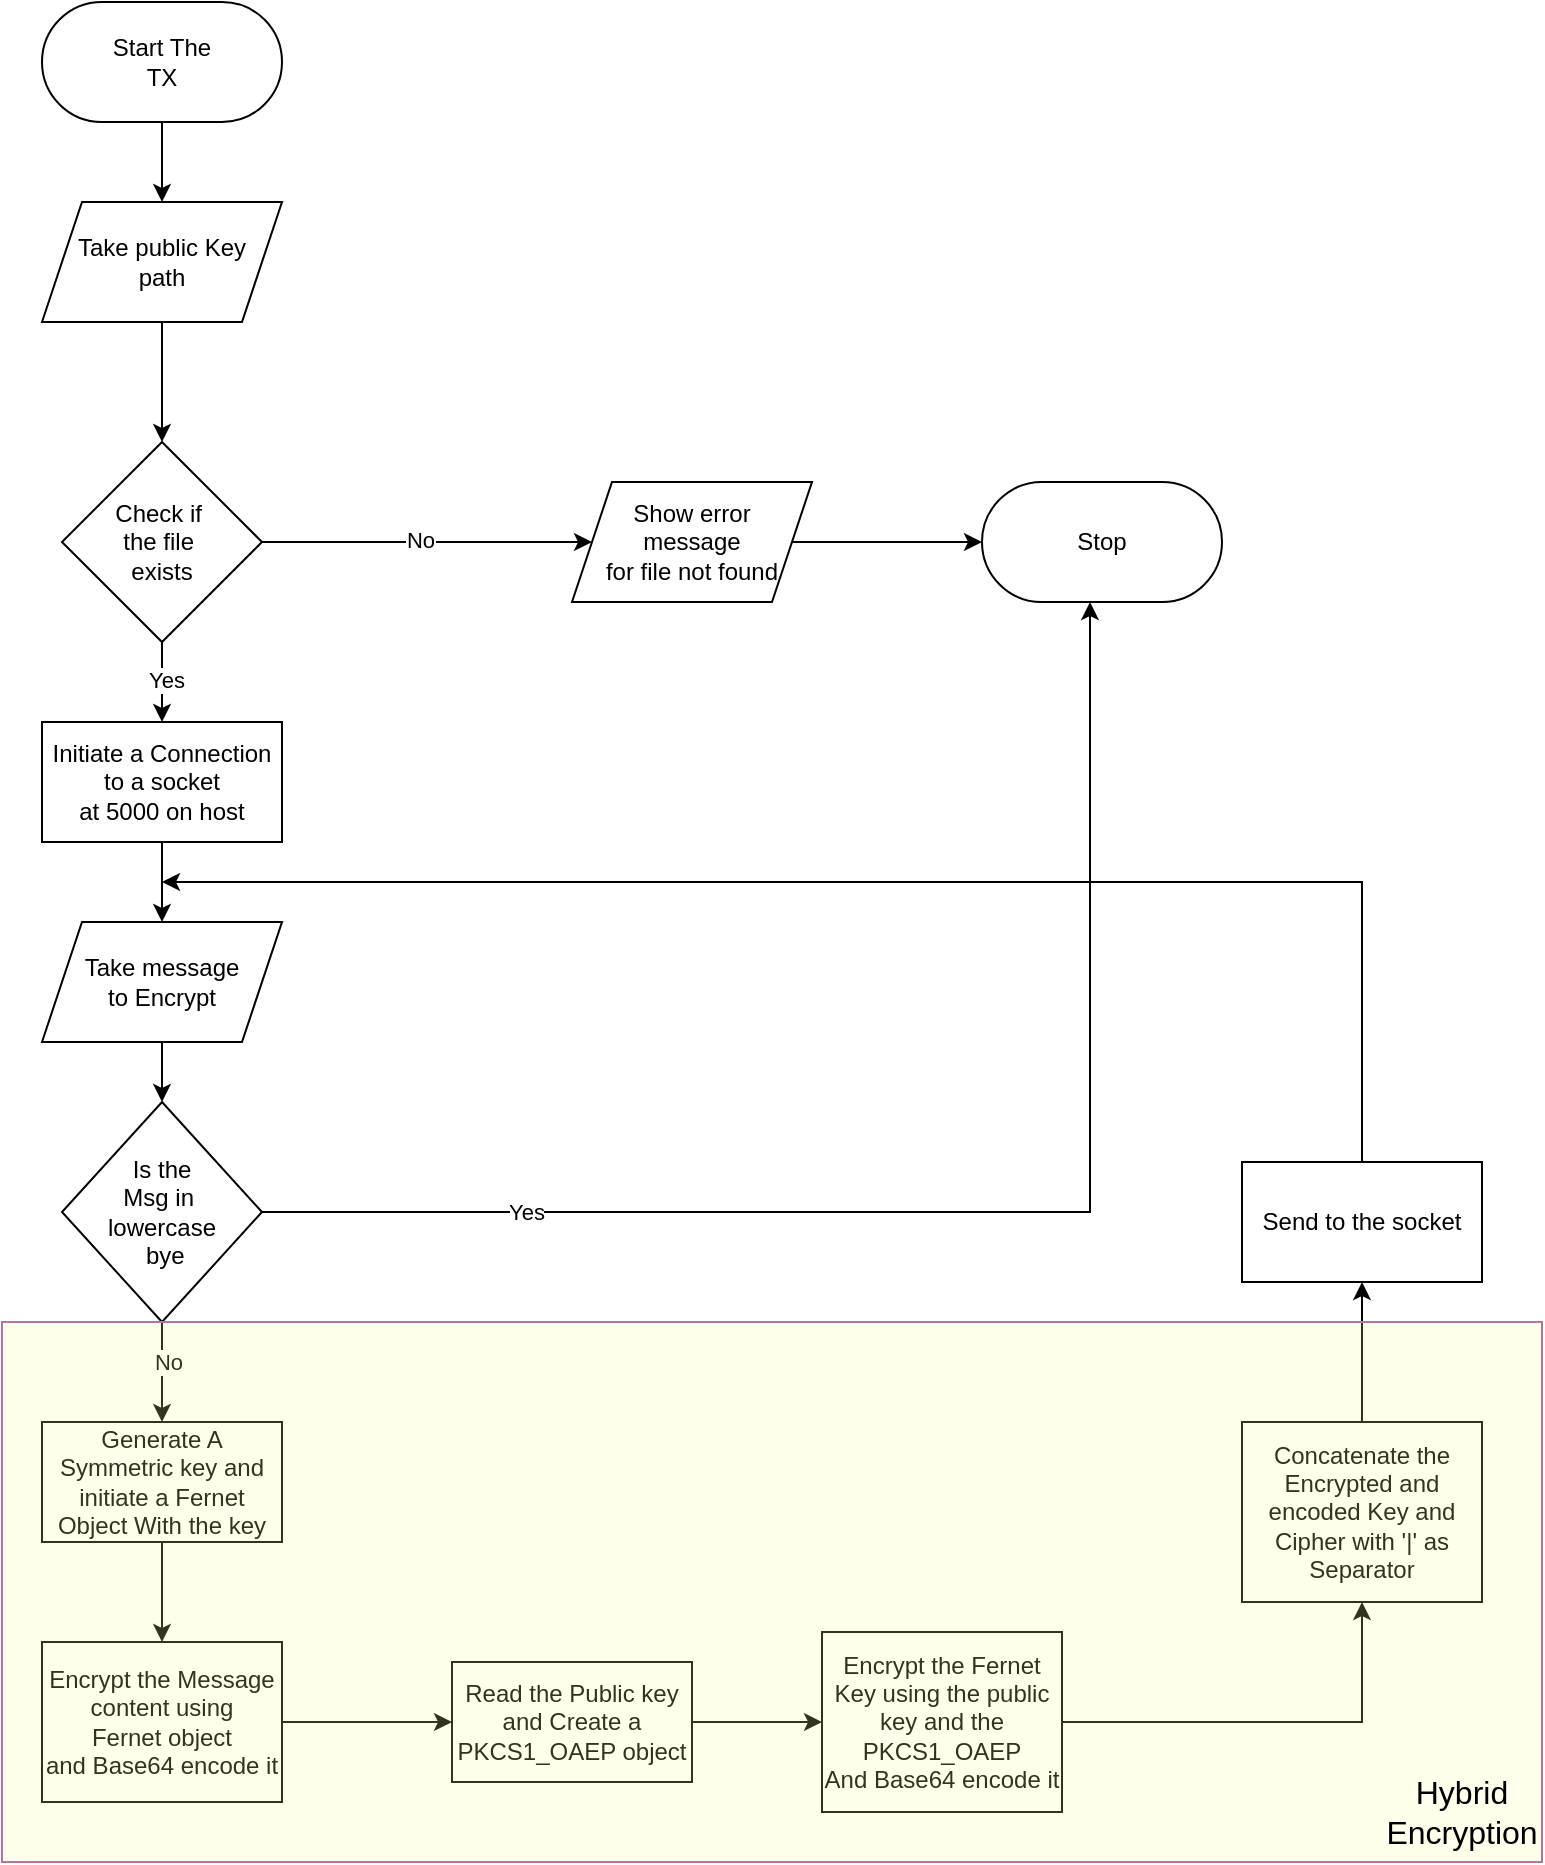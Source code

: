 <mxfile version="24.2.5" type="github">
  <diagram name="Page-1" id="AWSqJMXoxMdmLD9dW5Tx">
    <mxGraphModel dx="1708" dy="994" grid="1" gridSize="10" guides="1" tooltips="1" connect="1" arrows="1" fold="1" page="1" pageScale="1" pageWidth="850" pageHeight="1100" math="0" shadow="0">
      <root>
        <mxCell id="0" />
        <mxCell id="1" parent="0" />
        <mxCell id="4wCSLfVInh1E1HbaiNqu-13" style="edgeStyle=orthogonalEdgeStyle;rounded=0;orthogonalLoop=1;jettySize=auto;html=1;" parent="1" source="4wCSLfVInh1E1HbaiNqu-2" target="4wCSLfVInh1E1HbaiNqu-5" edge="1">
          <mxGeometry relative="1" as="geometry" />
        </mxCell>
        <mxCell id="4wCSLfVInh1E1HbaiNqu-2" value="Start The&lt;br&gt;TX" style="rounded=1;whiteSpace=wrap;html=1;arcSize=50;" parent="1" vertex="1">
          <mxGeometry x="100" y="30" width="120" height="60" as="geometry" />
        </mxCell>
        <mxCell id="4wCSLfVInh1E1HbaiNqu-7" style="edgeStyle=orthogonalEdgeStyle;rounded=0;orthogonalLoop=1;jettySize=auto;html=1;entryX=0.5;entryY=0;entryDx=0;entryDy=0;" parent="1" source="4wCSLfVInh1E1HbaiNqu-5" target="4wCSLfVInh1E1HbaiNqu-6" edge="1">
          <mxGeometry relative="1" as="geometry" />
        </mxCell>
        <mxCell id="4wCSLfVInh1E1HbaiNqu-5" value="Take public Key &lt;br&gt;path" style="shape=parallelogram;perimeter=parallelogramPerimeter;whiteSpace=wrap;html=1;fixedSize=1;" parent="1" vertex="1">
          <mxGeometry x="100" y="130" width="120" height="60" as="geometry" />
        </mxCell>
        <mxCell id="4wCSLfVInh1E1HbaiNqu-9" style="edgeStyle=orthogonalEdgeStyle;rounded=0;orthogonalLoop=1;jettySize=auto;html=1;" parent="1" source="4wCSLfVInh1E1HbaiNqu-6" target="4wCSLfVInh1E1HbaiNqu-14" edge="1">
          <mxGeometry relative="1" as="geometry">
            <mxPoint x="360" y="300" as="targetPoint" />
          </mxGeometry>
        </mxCell>
        <mxCell id="4wCSLfVInh1E1HbaiNqu-10" value="No" style="edgeLabel;html=1;align=center;verticalAlign=middle;resizable=0;points=[];" parent="4wCSLfVInh1E1HbaiNqu-9" vertex="1" connectable="0">
          <mxGeometry x="-0.046" y="1" relative="1" as="geometry">
            <mxPoint as="offset" />
          </mxGeometry>
        </mxCell>
        <mxCell id="4wCSLfVInh1E1HbaiNqu-21" style="edgeStyle=orthogonalEdgeStyle;rounded=0;orthogonalLoop=1;jettySize=auto;html=1;" parent="1" source="4wCSLfVInh1E1HbaiNqu-6" target="4wCSLfVInh1E1HbaiNqu-16" edge="1">
          <mxGeometry relative="1" as="geometry" />
        </mxCell>
        <mxCell id="4wCSLfVInh1E1HbaiNqu-22" value="Yes" style="edgeLabel;html=1;align=center;verticalAlign=middle;resizable=0;points=[];" parent="4wCSLfVInh1E1HbaiNqu-21" vertex="1" connectable="0">
          <mxGeometry x="-0.05" y="2" relative="1" as="geometry">
            <mxPoint as="offset" />
          </mxGeometry>
        </mxCell>
        <mxCell id="4wCSLfVInh1E1HbaiNqu-6" value="&lt;div&gt;Check if&amp;nbsp;&lt;/div&gt;&lt;div&gt;the file&amp;nbsp;&lt;/div&gt;&lt;div&gt;exists&lt;/div&gt;" style="rhombus;whiteSpace=wrap;html=1;" parent="1" vertex="1">
          <mxGeometry x="110" y="250" width="100" height="100" as="geometry" />
        </mxCell>
        <mxCell id="4wCSLfVInh1E1HbaiNqu-8" value="Stop" style="rounded=1;whiteSpace=wrap;html=1;arcSize=50;" parent="1" vertex="1">
          <mxGeometry x="570" y="270" width="120" height="60" as="geometry" />
        </mxCell>
        <mxCell id="4wCSLfVInh1E1HbaiNqu-24" style="edgeStyle=orthogonalEdgeStyle;rounded=0;orthogonalLoop=1;jettySize=auto;html=1;exitX=0.5;exitY=1;exitDx=0;exitDy=0;entryX=0.5;entryY=0;entryDx=0;entryDy=0;" parent="1" source="4wCSLfVInh1E1HbaiNqu-11" target="4wCSLfVInh1E1HbaiNqu-18" edge="1">
          <mxGeometry relative="1" as="geometry" />
        </mxCell>
        <mxCell id="4wCSLfVInh1E1HbaiNqu-11" value="Take message&lt;br&gt;to Encrypt" style="shape=parallelogram;perimeter=parallelogramPerimeter;whiteSpace=wrap;html=1;fixedSize=1;" parent="1" vertex="1">
          <mxGeometry x="100" y="490" width="120" height="60" as="geometry" />
        </mxCell>
        <mxCell id="4wCSLfVInh1E1HbaiNqu-15" style="edgeStyle=orthogonalEdgeStyle;rounded=0;orthogonalLoop=1;jettySize=auto;html=1;entryX=0;entryY=0.5;entryDx=0;entryDy=0;" parent="1" source="4wCSLfVInh1E1HbaiNqu-14" target="4wCSLfVInh1E1HbaiNqu-8" edge="1">
          <mxGeometry relative="1" as="geometry" />
        </mxCell>
        <mxCell id="4wCSLfVInh1E1HbaiNqu-14" value="Show error&lt;br&gt;message&lt;br&gt;for file not found" style="shape=parallelogram;perimeter=parallelogramPerimeter;whiteSpace=wrap;html=1;fixedSize=1;" parent="1" vertex="1">
          <mxGeometry x="365" y="270" width="120" height="60" as="geometry" />
        </mxCell>
        <mxCell id="4wCSLfVInh1E1HbaiNqu-23" style="edgeStyle=orthogonalEdgeStyle;rounded=0;orthogonalLoop=1;jettySize=auto;html=1;entryX=0.5;entryY=0;entryDx=0;entryDy=0;" parent="1" source="4wCSLfVInh1E1HbaiNqu-16" target="4wCSLfVInh1E1HbaiNqu-11" edge="1">
          <mxGeometry relative="1" as="geometry" />
        </mxCell>
        <mxCell id="4wCSLfVInh1E1HbaiNqu-16" value="Initiate a Connection to a socket&lt;br&gt;at 5000 on host" style="rounded=0;whiteSpace=wrap;html=1;" parent="1" vertex="1">
          <mxGeometry x="100" y="390" width="120" height="60" as="geometry" />
        </mxCell>
        <mxCell id="4wCSLfVInh1E1HbaiNqu-28" style="edgeStyle=orthogonalEdgeStyle;rounded=0;orthogonalLoop=1;jettySize=auto;html=1;entryX=0.5;entryY=0;entryDx=0;entryDy=0;" parent="1" source="4wCSLfVInh1E1HbaiNqu-17" target="4wCSLfVInh1E1HbaiNqu-27" edge="1">
          <mxGeometry relative="1" as="geometry" />
        </mxCell>
        <mxCell id="4wCSLfVInh1E1HbaiNqu-17" value="Generate A Symmetric key and&lt;br&gt;initiate a Fernet Object With the key" style="rounded=0;whiteSpace=wrap;html=1;" parent="1" vertex="1">
          <mxGeometry x="100" y="740" width="120" height="60" as="geometry" />
        </mxCell>
        <mxCell id="4wCSLfVInh1E1HbaiNqu-25" style="edgeStyle=orthogonalEdgeStyle;rounded=0;orthogonalLoop=1;jettySize=auto;html=1;" parent="1" source="4wCSLfVInh1E1HbaiNqu-18" target="4wCSLfVInh1E1HbaiNqu-17" edge="1">
          <mxGeometry relative="1" as="geometry" />
        </mxCell>
        <mxCell id="4wCSLfVInh1E1HbaiNqu-26" value="No" style="edgeLabel;html=1;align=center;verticalAlign=middle;resizable=0;points=[];" parent="4wCSLfVInh1E1HbaiNqu-25" vertex="1" connectable="0">
          <mxGeometry x="-0.2" y="3" relative="1" as="geometry">
            <mxPoint as="offset" />
          </mxGeometry>
        </mxCell>
        <mxCell id="4wCSLfVInh1E1HbaiNqu-18" value="Is the&lt;br&gt;&lt;div&gt;Msg in&amp;nbsp;&lt;/div&gt;&lt;div&gt;lowercase&lt;/div&gt;&lt;div&gt;&amp;nbsp;bye&lt;/div&gt;" style="rhombus;whiteSpace=wrap;html=1;" parent="1" vertex="1">
          <mxGeometry x="110" y="580" width="100" height="110" as="geometry" />
        </mxCell>
        <mxCell id="4wCSLfVInh1E1HbaiNqu-19" style="edgeStyle=orthogonalEdgeStyle;rounded=0;orthogonalLoop=1;jettySize=auto;html=1;entryX=0.45;entryY=1;entryDx=0;entryDy=0;entryPerimeter=0;" parent="1" source="4wCSLfVInh1E1HbaiNqu-18" target="4wCSLfVInh1E1HbaiNqu-8" edge="1">
          <mxGeometry relative="1" as="geometry" />
        </mxCell>
        <mxCell id="4wCSLfVInh1E1HbaiNqu-20" value="Yes" style="edgeLabel;html=1;align=center;verticalAlign=middle;resizable=0;points=[];" parent="4wCSLfVInh1E1HbaiNqu-19" vertex="1" connectable="0">
          <mxGeometry x="-0.633" relative="1" as="geometry">
            <mxPoint as="offset" />
          </mxGeometry>
        </mxCell>
        <mxCell id="4wCSLfVInh1E1HbaiNqu-36" style="edgeStyle=orthogonalEdgeStyle;rounded=0;orthogonalLoop=1;jettySize=auto;html=1;entryX=0;entryY=0.5;entryDx=0;entryDy=0;" parent="1" source="4wCSLfVInh1E1HbaiNqu-27" target="4wCSLfVInh1E1HbaiNqu-29" edge="1">
          <mxGeometry relative="1" as="geometry" />
        </mxCell>
        <mxCell id="4wCSLfVInh1E1HbaiNqu-27" value="Encrypt the Message&lt;br&gt;content using&lt;br&gt;Fernet object&lt;br&gt;and Base64 encode it" style="rounded=0;whiteSpace=wrap;html=1;" parent="1" vertex="1">
          <mxGeometry x="100" y="850" width="120" height="80" as="geometry" />
        </mxCell>
        <mxCell id="4wCSLfVInh1E1HbaiNqu-37" style="edgeStyle=orthogonalEdgeStyle;rounded=0;orthogonalLoop=1;jettySize=auto;html=1;" parent="1" source="4wCSLfVInh1E1HbaiNqu-29" target="4wCSLfVInh1E1HbaiNqu-30" edge="1">
          <mxGeometry relative="1" as="geometry" />
        </mxCell>
        <mxCell id="4wCSLfVInh1E1HbaiNqu-29" value="Read the Public key and Create a PKCS1_OAEP object" style="rounded=0;whiteSpace=wrap;html=1;" parent="1" vertex="1">
          <mxGeometry x="305" y="860" width="120" height="60" as="geometry" />
        </mxCell>
        <mxCell id="4wCSLfVInh1E1HbaiNqu-34" style="edgeStyle=orthogonalEdgeStyle;rounded=0;orthogonalLoop=1;jettySize=auto;html=1;" parent="1" source="4wCSLfVInh1E1HbaiNqu-30" target="4wCSLfVInh1E1HbaiNqu-31" edge="1">
          <mxGeometry relative="1" as="geometry" />
        </mxCell>
        <mxCell id="4wCSLfVInh1E1HbaiNqu-30" value="&lt;div&gt;Encrypt the Fernet Key using the public key and the PKCS1_OAEP&lt;/div&gt;&lt;div&gt;And Base64 encode it&lt;br&gt;&lt;/div&gt;" style="rounded=0;whiteSpace=wrap;html=1;" parent="1" vertex="1">
          <mxGeometry x="490" y="845" width="120" height="90" as="geometry" />
        </mxCell>
        <mxCell id="4wCSLfVInh1E1HbaiNqu-39" style="edgeStyle=orthogonalEdgeStyle;rounded=0;orthogonalLoop=1;jettySize=auto;html=1;entryX=0.5;entryY=1;entryDx=0;entryDy=0;" parent="1" source="4wCSLfVInh1E1HbaiNqu-31" target="4wCSLfVInh1E1HbaiNqu-35" edge="1">
          <mxGeometry relative="1" as="geometry" />
        </mxCell>
        <mxCell id="4wCSLfVInh1E1HbaiNqu-31" value="Concatenate the Encrypted and encoded Key and Cipher with &#39;|&#39; as&lt;br&gt;Separator" style="rounded=0;whiteSpace=wrap;html=1;" parent="1" vertex="1">
          <mxGeometry x="700" y="740" width="120" height="90" as="geometry" />
        </mxCell>
        <mxCell id="4wCSLfVInh1E1HbaiNqu-38" style="edgeStyle=orthogonalEdgeStyle;rounded=0;orthogonalLoop=1;jettySize=auto;html=1;" parent="1" source="4wCSLfVInh1E1HbaiNqu-35" edge="1">
          <mxGeometry relative="1" as="geometry">
            <mxPoint x="160" y="470" as="targetPoint" />
            <Array as="points">
              <mxPoint x="760" y="470" />
              <mxPoint x="160" y="470" />
            </Array>
          </mxGeometry>
        </mxCell>
        <mxCell id="4wCSLfVInh1E1HbaiNqu-35" value="Send to the socket" style="rounded=0;whiteSpace=wrap;html=1;" parent="1" vertex="1">
          <mxGeometry x="700" y="610" width="120" height="60" as="geometry" />
        </mxCell>
        <mxCell id="4wCSLfVInh1E1HbaiNqu-41" value="" style="rounded=0;whiteSpace=wrap;html=1;fillColor=#FFFF99;strokeColor=#B5739D;gradientColor=none;fillStyle=solid;strokeOpacity=100;fillOpacity=20;" parent="1" vertex="1">
          <mxGeometry x="80" y="690" width="770" height="270" as="geometry" />
        </mxCell>
        <mxCell id="YB-Q2w9GdJb-rby9f-qL-1" value="Hybrid Encryption" style="text;html=1;align=center;verticalAlign=middle;whiteSpace=wrap;rounded=0;fontSize=16;" vertex="1" parent="1">
          <mxGeometry x="780" y="920" width="60" height="30" as="geometry" />
        </mxCell>
      </root>
    </mxGraphModel>
  </diagram>
</mxfile>
